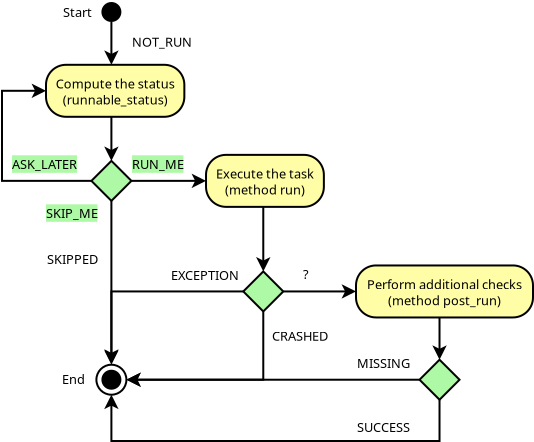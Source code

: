 <?xml version="1.0" encoding="UTF-8"?>
<dia:diagram xmlns:dia="http://www.lysator.liu.se/~alla/dia/">
  <dia:layer name="Fondo" visible="true" active="true">
	<dia:object type="UML - State Term" version="0" id="O0">
	  <dia:attribute name="obj_pos">
		<dia:point val="15.07,-6.75"/>
	  </dia:attribute>
	  <dia:attribute name="obj_bb">
		<dia:rectangle val="15.02,-6.8;16.12,-5.7"/>
	  </dia:attribute>
	  <dia:attribute name="meta">
		<dia:composite type="dict"/>
	  </dia:attribute>
	  <dia:attribute name="elem_corner">
		<dia:point val="15.07,-6.75"/>
	  </dia:attribute>
	  <dia:attribute name="elem_width">
		<dia:real val="1"/>
	  </dia:attribute>
	  <dia:attribute name="elem_height">
		<dia:real val="1"/>
	  </dia:attribute>
	  <dia:attribute name="line_colour">
		<dia:color val="#000000"/>
	  </dia:attribute>
	  <dia:attribute name="fill_colour">
		<dia:color val="#ffffff"/>
	  </dia:attribute>
	  <dia:attribute name="is_final">
		<dia:boolean val="false"/>
	  </dia:attribute>
	</dia:object>
	<dia:object type="UML - State Term" version="0" id="O1">
	  <dia:attribute name="obj_pos">
		<dia:point val="14.82,11.386"/>
	  </dia:attribute>
	  <dia:attribute name="obj_bb">
		<dia:rectangle val="14.77,11.336;16.37,12.936"/>
	  </dia:attribute>
	  <dia:attribute name="meta">
		<dia:composite type="dict"/>
	  </dia:attribute>
	  <dia:attribute name="elem_corner">
		<dia:point val="14.82,11.386"/>
	  </dia:attribute>
	  <dia:attribute name="elem_width">
		<dia:real val="1.5"/>
	  </dia:attribute>
	  <dia:attribute name="elem_height">
		<dia:real val="1.5"/>
	  </dia:attribute>
	  <dia:attribute name="line_colour">
		<dia:color val="#000000"/>
	  </dia:attribute>
	  <dia:attribute name="fill_colour">
		<dia:color val="#ffffff"/>
	  </dia:attribute>
	  <dia:attribute name="is_final">
		<dia:boolean val="true"/>
	  </dia:attribute>
	</dia:object>
	<dia:object type="UML - Activity" version="0" id="O2">
	  <dia:attribute name="obj_pos">
		<dia:point val="20.301,0.893"/>
	  </dia:attribute>
	  <dia:attribute name="obj_bb">
		<dia:rectangle val="20.251,0.843;26.076,3.543"/>
	  </dia:attribute>
	  <dia:attribute name="meta">
		<dia:composite type="dict"/>
	  </dia:attribute>
	  <dia:attribute name="elem_corner">
		<dia:point val="20.301,0.893"/>
	  </dia:attribute>
	  <dia:attribute name="elem_width">
		<dia:real val="5.725"/>
	  </dia:attribute>
	  <dia:attribute name="elem_height">
		<dia:real val="2.6"/>
	  </dia:attribute>
	  <dia:attribute name="line_colour">
		<dia:color val="#000000"/>
	  </dia:attribute>
	  <dia:attribute name="fill_colour">
		<dia:color val="#fffea6"/>
	  </dia:attribute>
	  <dia:attribute name="text">
		<dia:composite type="text">
		  <dia:attribute name="string">
			<dia:string>#Execute the task
(method run)#</dia:string>
		  </dia:attribute>
		  <dia:attribute name="font">
			<dia:font family="sans" style="0" name="Helvetica"/>
		  </dia:attribute>
		  <dia:attribute name="height">
			<dia:real val="0.8"/>
		  </dia:attribute>
		  <dia:attribute name="pos">
			<dia:point val="23.164,1.973"/>
		  </dia:attribute>
		  <dia:attribute name="color">
			<dia:color val="#000000"/>
		  </dia:attribute>
		  <dia:attribute name="alignment">
			<dia:enum val="1"/>
		  </dia:attribute>
		</dia:composite>
	  </dia:attribute>
	</dia:object>
	<dia:object type="UML - Branch" version="0" id="O3">
	  <dia:attribute name="obj_pos">
		<dia:point val="22.164,6.722"/>
	  </dia:attribute>
	  <dia:attribute name="obj_bb">
		<dia:rectangle val="22.093,6.651;24.234,8.792"/>
	  </dia:attribute>
	  <dia:attribute name="meta">
		<dia:composite type="dict"/>
	  </dia:attribute>
	  <dia:attribute name="elem_corner">
		<dia:point val="22.164,6.722"/>
	  </dia:attribute>
	  <dia:attribute name="elem_width">
		<dia:real val="2"/>
	  </dia:attribute>
	  <dia:attribute name="elem_height">
		<dia:real val="2"/>
	  </dia:attribute>
	  <dia:attribute name="line_colour">
		<dia:color val="#000000"/>
	  </dia:attribute>
	  <dia:attribute name="fill_colour">
		<dia:color val="#aef9a5"/>
	  </dia:attribute>
	</dia:object>
	<dia:object type="UML - Activity" version="0" id="O4">
	  <dia:attribute name="obj_pos">
		<dia:point val="27.8,6.422"/>
	  </dia:attribute>
	  <dia:attribute name="obj_bb">
		<dia:rectangle val="27.75,6.372;36.203,9.072"/>
	  </dia:attribute>
	  <dia:attribute name="meta">
		<dia:composite type="dict"/>
	  </dia:attribute>
	  <dia:attribute name="elem_corner">
		<dia:point val="27.8,6.422"/>
	  </dia:attribute>
	  <dia:attribute name="elem_width">
		<dia:real val="8.353"/>
	  </dia:attribute>
	  <dia:attribute name="elem_height">
		<dia:real val="2.6"/>
	  </dia:attribute>
	  <dia:attribute name="line_colour">
		<dia:color val="#000000"/>
	  </dia:attribute>
	  <dia:attribute name="fill_colour">
		<dia:color val="#fffea6"/>
	  </dia:attribute>
	  <dia:attribute name="text">
		<dia:composite type="text">
		  <dia:attribute name="string">
			<dia:string>#Perform additional checks
(method post_run)#</dia:string>
		  </dia:attribute>
		  <dia:attribute name="font">
			<dia:font family="sans" style="0" name="Helvetica"/>
		  </dia:attribute>
		  <dia:attribute name="height">
			<dia:real val="0.8"/>
		  </dia:attribute>
		  <dia:attribute name="pos">
			<dia:point val="31.976,7.502"/>
		  </dia:attribute>
		  <dia:attribute name="color">
			<dia:color val="#000000"/>
		  </dia:attribute>
		  <dia:attribute name="alignment">
			<dia:enum val="1"/>
		  </dia:attribute>
		</dia:composite>
	  </dia:attribute>
	</dia:object>
	<dia:object type="UML - Branch" version="0" id="O5">
	  <dia:attribute name="obj_pos">
		<dia:point val="30.976,11.136"/>
	  </dia:attribute>
	  <dia:attribute name="obj_bb">
		<dia:rectangle val="30.905,11.065;33.047,13.207"/>
	  </dia:attribute>
	  <dia:attribute name="meta">
		<dia:composite type="dict"/>
	  </dia:attribute>
	  <dia:attribute name="elem_corner">
		<dia:point val="30.976,11.136"/>
	  </dia:attribute>
	  <dia:attribute name="elem_width">
		<dia:real val="2"/>
	  </dia:attribute>
	  <dia:attribute name="elem_height">
		<dia:real val="2"/>
	  </dia:attribute>
	  <dia:attribute name="line_colour">
		<dia:color val="#000000"/>
	  </dia:attribute>
	  <dia:attribute name="fill_colour">
		<dia:color val="#aef9a5"/>
	  </dia:attribute>
	</dia:object>
	<dia:object type="Standard - Text" version="1" id="O6">
	  <dia:attribute name="obj_pos">
		<dia:point val="18.55,7.15"/>
	  </dia:attribute>
	  <dia:attribute name="obj_bb">
		<dia:rectangle val="18.55,6.57;22.25,7.287"/>
	  </dia:attribute>
	  <dia:attribute name="text">
		<dia:composite type="text">
		  <dia:attribute name="string">
			<dia:string>#EXCEPTION#</dia:string>
		  </dia:attribute>
		  <dia:attribute name="font">
			<dia:font family="sans" style="0" name="Helvetica"/>
		  </dia:attribute>
		  <dia:attribute name="height">
			<dia:real val="0.8"/>
		  </dia:attribute>
		  <dia:attribute name="pos">
			<dia:point val="18.55,7.15"/>
		  </dia:attribute>
		  <dia:attribute name="color">
			<dia:color val="#000000"/>
		  </dia:attribute>
		  <dia:attribute name="alignment">
			<dia:enum val="0"/>
		  </dia:attribute>
		</dia:composite>
	  </dia:attribute>
	  <dia:attribute name="valign">
		<dia:enum val="3"/>
	  </dia:attribute>
	</dia:object>
	<dia:object type="Standard - Line" version="0" id="O7">
	  <dia:attribute name="obj_pos">
		<dia:point val="15.57,-5.75"/>
	  </dia:attribute>
	  <dia:attribute name="obj_bb">
		<dia:rectangle val="15.208,-5.8;15.932,-3.498"/>
	  </dia:attribute>
	  <dia:attribute name="conn_endpoints">
		<dia:point val="15.57,-5.75"/>
		<dia:point val="15.57,-3.61"/>
	  </dia:attribute>
	  <dia:attribute name="numcp">
		<dia:int val="1"/>
	  </dia:attribute>
	  <dia:attribute name="end_arrow">
		<dia:enum val="22"/>
	  </dia:attribute>
	  <dia:attribute name="end_arrow_length">
		<dia:real val="0.5"/>
	  </dia:attribute>
	  <dia:attribute name="end_arrow_width">
		<dia:real val="0.5"/>
	  </dia:attribute>
	  <dia:connections>
		<dia:connection handle="0" to="O0" connection="6"/>
		<dia:connection handle="1" to="O14" connection="1"/>
	  </dia:connections>
	</dia:object>
	<dia:object type="Standard - Line" version="0" id="O8">
	  <dia:attribute name="obj_pos">
		<dia:point val="23.164,3.493"/>
	  </dia:attribute>
	  <dia:attribute name="obj_bb">
		<dia:rectangle val="22.802,3.443;23.526,6.833"/>
	  </dia:attribute>
	  <dia:attribute name="conn_endpoints">
		<dia:point val="23.164,3.493"/>
		<dia:point val="23.164,6.722"/>
	  </dia:attribute>
	  <dia:attribute name="numcp">
		<dia:int val="1"/>
	  </dia:attribute>
	  <dia:attribute name="end_arrow">
		<dia:enum val="22"/>
	  </dia:attribute>
	  <dia:attribute name="end_arrow_length">
		<dia:real val="0.5"/>
	  </dia:attribute>
	  <dia:attribute name="end_arrow_width">
		<dia:real val="0.5"/>
	  </dia:attribute>
	  <dia:connections>
		<dia:connection handle="0" to="O2" connection="6"/>
		<dia:connection handle="1" to="O3" connection="1"/>
	  </dia:connections>
	</dia:object>
	<dia:object type="Standard - Line" version="0" id="O9">
	  <dia:attribute name="obj_pos">
		<dia:point val="31.976,9.022"/>
	  </dia:attribute>
	  <dia:attribute name="obj_bb">
		<dia:rectangle val="31.614,8.972;32.338,11.248"/>
	  </dia:attribute>
	  <dia:attribute name="conn_endpoints">
		<dia:point val="31.976,9.022"/>
		<dia:point val="31.976,11.136"/>
	  </dia:attribute>
	  <dia:attribute name="numcp">
		<dia:int val="1"/>
	  </dia:attribute>
	  <dia:attribute name="end_arrow">
		<dia:enum val="22"/>
	  </dia:attribute>
	  <dia:attribute name="end_arrow_length">
		<dia:real val="0.5"/>
	  </dia:attribute>
	  <dia:attribute name="end_arrow_width">
		<dia:real val="0.5"/>
	  </dia:attribute>
	  <dia:connections>
		<dia:connection handle="0" to="O4" connection="6"/>
		<dia:connection handle="1" to="O5" connection="1"/>
	  </dia:connections>
	</dia:object>
	<dia:object type="Standard - Line" version="0" id="O10">
	  <dia:attribute name="obj_pos">
		<dia:point val="24.164,7.722"/>
	  </dia:attribute>
	  <dia:attribute name="obj_bb">
		<dia:rectangle val="24.114,7.36;27.912,8.084"/>
	  </dia:attribute>
	  <dia:attribute name="conn_endpoints">
		<dia:point val="24.164,7.722"/>
		<dia:point val="27.8,7.722"/>
	  </dia:attribute>
	  <dia:attribute name="numcp">
		<dia:int val="1"/>
	  </dia:attribute>
	  <dia:attribute name="end_arrow">
		<dia:enum val="22"/>
	  </dia:attribute>
	  <dia:attribute name="end_arrow_length">
		<dia:real val="0.5"/>
	  </dia:attribute>
	  <dia:attribute name="end_arrow_width">
		<dia:real val="0.5"/>
	  </dia:attribute>
	  <dia:connections>
		<dia:connection handle="0" to="O3" connection="2"/>
		<dia:connection handle="1" to="O4" connection="3"/>
	  </dia:connections>
	</dia:object>
	<dia:object type="Standard - Text" version="1" id="O11">
	  <dia:attribute name="obj_pos">
		<dia:point val="27.85,14.75"/>
	  </dia:attribute>
	  <dia:attribute name="obj_bb">
		<dia:rectangle val="27.85,14.17;30.948,14.887"/>
	  </dia:attribute>
	  <dia:attribute name="text">
		<dia:composite type="text">
		  <dia:attribute name="string">
			<dia:string>#SUCCESS#</dia:string>
		  </dia:attribute>
		  <dia:attribute name="font">
			<dia:font family="sans" style="0" name="Helvetica"/>
		  </dia:attribute>
		  <dia:attribute name="height">
			<dia:real val="0.8"/>
		  </dia:attribute>
		  <dia:attribute name="pos">
			<dia:point val="27.85,14.75"/>
		  </dia:attribute>
		  <dia:attribute name="color">
			<dia:color val="#000000"/>
		  </dia:attribute>
		  <dia:attribute name="alignment">
			<dia:enum val="0"/>
		  </dia:attribute>
		</dia:composite>
	  </dia:attribute>
	  <dia:attribute name="valign">
		<dia:enum val="3"/>
	  </dia:attribute>
	</dia:object>
	<dia:object type="Standard - Text" version="1" id="O12">
	  <dia:attribute name="obj_pos">
		<dia:point val="13.15,-6"/>
	  </dia:attribute>
	  <dia:attribute name="obj_bb">
		<dia:rectangle val="13.15,-6.58;14.5,-5.862"/>
	  </dia:attribute>
	  <dia:attribute name="text">
		<dia:composite type="text">
		  <dia:attribute name="string">
			<dia:string>#Start#</dia:string>
		  </dia:attribute>
		  <dia:attribute name="font">
			<dia:font family="sans" style="0" name="Helvetica"/>
		  </dia:attribute>
		  <dia:attribute name="height">
			<dia:real val="0.8"/>
		  </dia:attribute>
		  <dia:attribute name="pos">
			<dia:point val="13.15,-6"/>
		  </dia:attribute>
		  <dia:attribute name="color">
			<dia:color val="#000000"/>
		  </dia:attribute>
		  <dia:attribute name="alignment">
			<dia:enum val="0"/>
		  </dia:attribute>
		</dia:composite>
	  </dia:attribute>
	  <dia:attribute name="valign">
		<dia:enum val="3"/>
	  </dia:attribute>
	</dia:object>
	<dia:object type="Standard - Text" version="1" id="O13">
	  <dia:attribute name="obj_pos">
		<dia:point val="13.1,12.35"/>
	  </dia:attribute>
	  <dia:attribute name="obj_bb">
		<dia:rectangle val="13.1,11.77;14.238,12.488"/>
	  </dia:attribute>
	  <dia:attribute name="text">
		<dia:composite type="text">
		  <dia:attribute name="string">
			<dia:string>#End#</dia:string>
		  </dia:attribute>
		  <dia:attribute name="font">
			<dia:font family="sans" style="0" name="Helvetica"/>
		  </dia:attribute>
		  <dia:attribute name="height">
			<dia:real val="0.8"/>
		  </dia:attribute>
		  <dia:attribute name="pos">
			<dia:point val="13.1,12.35"/>
		  </dia:attribute>
		  <dia:attribute name="color">
			<dia:color val="#000000"/>
		  </dia:attribute>
		  <dia:attribute name="alignment">
			<dia:enum val="0"/>
		  </dia:attribute>
		</dia:composite>
	  </dia:attribute>
	  <dia:attribute name="valign">
		<dia:enum val="3"/>
	  </dia:attribute>
	</dia:object>
	<dia:object type="UML - Activity" version="0" id="O14">
	  <dia:attribute name="obj_pos">
		<dia:point val="12.3,-3.61"/>
	  </dia:attribute>
	  <dia:attribute name="obj_bb">
		<dia:rectangle val="12.25,-3.66;18.89,-0.96"/>
	  </dia:attribute>
	  <dia:attribute name="meta">
		<dia:composite type="dict"/>
	  </dia:attribute>
	  <dia:attribute name="elem_corner">
		<dia:point val="12.3,-3.61"/>
	  </dia:attribute>
	  <dia:attribute name="elem_width">
		<dia:real val="6.54"/>
	  </dia:attribute>
	  <dia:attribute name="elem_height">
		<dia:real val="2.6"/>
	  </dia:attribute>
	  <dia:attribute name="line_colour">
		<dia:color val="#000000"/>
	  </dia:attribute>
	  <dia:attribute name="fill_colour">
		<dia:color val="#fffea6"/>
	  </dia:attribute>
	  <dia:attribute name="text">
		<dia:composite type="text">
		  <dia:attribute name="string">
			<dia:string>#Compute the status
(runnable_status)#</dia:string>
		  </dia:attribute>
		  <dia:attribute name="font">
			<dia:font family="sans" style="0" name="Helvetica"/>
		  </dia:attribute>
		  <dia:attribute name="height">
			<dia:real val="0.8"/>
		  </dia:attribute>
		  <dia:attribute name="pos">
			<dia:point val="15.57,-2.53"/>
		  </dia:attribute>
		  <dia:attribute name="color">
			<dia:color val="#000000"/>
		  </dia:attribute>
		  <dia:attribute name="alignment">
			<dia:enum val="1"/>
		  </dia:attribute>
		</dia:composite>
	  </dia:attribute>
	</dia:object>
	<dia:object type="UML - Branch" version="0" id="O15">
	  <dia:attribute name="obj_pos">
		<dia:point val="14.57,1.193"/>
	  </dia:attribute>
	  <dia:attribute name="obj_bb">
		<dia:rectangle val="14.499,1.123;16.641,3.264"/>
	  </dia:attribute>
	  <dia:attribute name="meta">
		<dia:composite type="dict"/>
	  </dia:attribute>
	  <dia:attribute name="elem_corner">
		<dia:point val="14.57,1.193"/>
	  </dia:attribute>
	  <dia:attribute name="elem_width">
		<dia:real val="2"/>
	  </dia:attribute>
	  <dia:attribute name="elem_height">
		<dia:real val="2"/>
	  </dia:attribute>
	  <dia:attribute name="line_colour">
		<dia:color val="#000000"/>
	  </dia:attribute>
	  <dia:attribute name="fill_colour">
		<dia:color val="#aef9a5"/>
	  </dia:attribute>
	</dia:object>
	<dia:object type="Standard - Line" version="0" id="O16">
	  <dia:attribute name="obj_pos">
		<dia:point val="15.57,-1.01"/>
	  </dia:attribute>
	  <dia:attribute name="obj_bb">
		<dia:rectangle val="15.208,-1.06;15.932,1.305"/>
	  </dia:attribute>
	  <dia:attribute name="conn_endpoints">
		<dia:point val="15.57,-1.01"/>
		<dia:point val="15.57,1.193"/>
	  </dia:attribute>
	  <dia:attribute name="numcp">
		<dia:int val="1"/>
	  </dia:attribute>
	  <dia:attribute name="end_arrow">
		<dia:enum val="22"/>
	  </dia:attribute>
	  <dia:attribute name="end_arrow_length">
		<dia:real val="0.5"/>
	  </dia:attribute>
	  <dia:attribute name="end_arrow_width">
		<dia:real val="0.5"/>
	  </dia:attribute>
	  <dia:connections>
		<dia:connection handle="0" to="O14" connection="6"/>
		<dia:connection handle="1" to="O15" connection="1"/>
	  </dia:connections>
	</dia:object>
	<dia:object type="Standard - ZigZagLine" version="1" id="O17">
	  <dia:attribute name="obj_pos">
		<dia:point val="14.57,2.193"/>
	  </dia:attribute>
	  <dia:attribute name="obj_bb">
		<dia:rectangle val="10.05,-2.672;14.62,2.243"/>
	  </dia:attribute>
	  <dia:attribute name="orth_points">
		<dia:point val="14.57,2.193"/>
		<dia:point val="10.1,2.193"/>
		<dia:point val="10.1,-2.31"/>
		<dia:point val="12.3,-2.31"/>
	  </dia:attribute>
	  <dia:attribute name="orth_orient">
		<dia:enum val="0"/>
		<dia:enum val="1"/>
		<dia:enum val="0"/>
	  </dia:attribute>
	  <dia:attribute name="autorouting">
		<dia:boolean val="false"/>
	  </dia:attribute>
	  <dia:attribute name="end_arrow">
		<dia:enum val="22"/>
	  </dia:attribute>
	  <dia:attribute name="end_arrow_length">
		<dia:real val="0.5"/>
	  </dia:attribute>
	  <dia:attribute name="end_arrow_width">
		<dia:real val="0.5"/>
	  </dia:attribute>
	  <dia:connections>
		<dia:connection handle="0" to="O15" connection="0"/>
		<dia:connection handle="1" to="O14" connection="3"/>
	  </dia:connections>
	</dia:object>
	<dia:object type="Standard - Text" version="1" id="O18">
	  <dia:attribute name="obj_pos">
		<dia:point val="10.6,1.6"/>
	  </dia:attribute>
	  <dia:attribute name="obj_bb">
		<dia:rectangle val="10.6,1.02;14.252,1.738"/>
	  </dia:attribute>
	  <dia:attribute name="text">
		<dia:composite type="text">
		  <dia:attribute name="string">
			<dia:string>#ASK_LATER#</dia:string>
		  </dia:attribute>
		  <dia:attribute name="font">
			<dia:font family="sans" style="0" name="Helvetica"/>
		  </dia:attribute>
		  <dia:attribute name="height">
			<dia:real val="0.8"/>
		  </dia:attribute>
		  <dia:attribute name="pos">
			<dia:point val="10.6,1.6"/>
		  </dia:attribute>
		  <dia:attribute name="color">
			<dia:color val="#000000"/>
		  </dia:attribute>
		  <dia:attribute name="alignment">
			<dia:enum val="0"/>
		  </dia:attribute>
		</dia:composite>
	  </dia:attribute>
	  <dia:attribute name="valign">
		<dia:enum val="3"/>
	  </dia:attribute>
	  <dia:attribute name="fill_color">
		<dia:color val="#aef9a5"/>
	  </dia:attribute>
	  <dia:attribute name="show_background">
		<dia:boolean val="true"/>
	  </dia:attribute>
	</dia:object>
	<dia:object type="Standard - Text" version="1" id="O19">
	  <dia:attribute name="obj_pos">
		<dia:point val="16.6,1.6"/>
	  </dia:attribute>
	  <dia:attribute name="obj_bb">
		<dia:rectangle val="16.6,1.02;19.302,1.738"/>
	  </dia:attribute>
	  <dia:attribute name="text">
		<dia:composite type="text">
		  <dia:attribute name="string">
			<dia:string>#RUN_ME#</dia:string>
		  </dia:attribute>
		  <dia:attribute name="font">
			<dia:font family="sans" style="0" name="Helvetica"/>
		  </dia:attribute>
		  <dia:attribute name="height">
			<dia:real val="0.8"/>
		  </dia:attribute>
		  <dia:attribute name="pos">
			<dia:point val="16.6,1.6"/>
		  </dia:attribute>
		  <dia:attribute name="color">
			<dia:color val="#000000"/>
		  </dia:attribute>
		  <dia:attribute name="alignment">
			<dia:enum val="0"/>
		  </dia:attribute>
		</dia:composite>
	  </dia:attribute>
	  <dia:attribute name="valign">
		<dia:enum val="3"/>
	  </dia:attribute>
	  <dia:attribute name="fill_color">
		<dia:color val="#aef9a5"/>
	  </dia:attribute>
	  <dia:attribute name="show_background">
		<dia:boolean val="true"/>
	  </dia:attribute>
	</dia:object>
	<dia:object type="Standard - Line" version="0" id="O20">
	  <dia:attribute name="obj_pos">
		<dia:point val="16.57,2.193"/>
	  </dia:attribute>
	  <dia:attribute name="obj_bb">
		<dia:rectangle val="16.52,1.832;20.413,2.555"/>
	  </dia:attribute>
	  <dia:attribute name="conn_endpoints">
		<dia:point val="16.57,2.193"/>
		<dia:point val="20.301,2.193"/>
	  </dia:attribute>
	  <dia:attribute name="numcp">
		<dia:int val="1"/>
	  </dia:attribute>
	  <dia:attribute name="end_arrow">
		<dia:enum val="22"/>
	  </dia:attribute>
	  <dia:attribute name="end_arrow_length">
		<dia:real val="0.5"/>
	  </dia:attribute>
	  <dia:attribute name="end_arrow_width">
		<dia:real val="0.5"/>
	  </dia:attribute>
	  <dia:connections>
		<dia:connection handle="0" to="O15" connection="2"/>
		<dia:connection handle="1" to="O2" connection="3"/>
	  </dia:connections>
	</dia:object>
	<dia:object type="Standard - Line" version="0" id="O21">
	  <dia:attribute name="obj_pos">
		<dia:point val="15.57,3.193"/>
	  </dia:attribute>
	  <dia:attribute name="obj_bb">
		<dia:rectangle val="15.208,3.143;15.932,11.498"/>
	  </dia:attribute>
	  <dia:attribute name="conn_endpoints">
		<dia:point val="15.57,3.193"/>
		<dia:point val="15.57,11.386"/>
	  </dia:attribute>
	  <dia:attribute name="numcp">
		<dia:int val="1"/>
	  </dia:attribute>
	  <dia:attribute name="end_arrow">
		<dia:enum val="22"/>
	  </dia:attribute>
	  <dia:attribute name="end_arrow_length">
		<dia:real val="0.5"/>
	  </dia:attribute>
	  <dia:attribute name="end_arrow_width">
		<dia:real val="0.5"/>
	  </dia:attribute>
	  <dia:connections>
		<dia:connection handle="0" to="O15" connection="3"/>
		<dia:connection handle="1" to="O1" connection="1"/>
	  </dia:connections>
	</dia:object>
	<dia:object type="Standard - Text" version="1" id="O22">
	  <dia:attribute name="obj_pos">
		<dia:point val="12.3,4.05"/>
	  </dia:attribute>
	  <dia:attribute name="obj_bb">
		<dia:rectangle val="12.3,3.47;15.075,4.188"/>
	  </dia:attribute>
	  <dia:attribute name="text">
		<dia:composite type="text">
		  <dia:attribute name="string">
			<dia:string>#SKIP_ME#</dia:string>
		  </dia:attribute>
		  <dia:attribute name="font">
			<dia:font family="sans" style="0" name="Helvetica"/>
		  </dia:attribute>
		  <dia:attribute name="height">
			<dia:real val="0.8"/>
		  </dia:attribute>
		  <dia:attribute name="pos">
			<dia:point val="12.3,4.05"/>
		  </dia:attribute>
		  <dia:attribute name="color">
			<dia:color val="#000000"/>
		  </dia:attribute>
		  <dia:attribute name="alignment">
			<dia:enum val="0"/>
		  </dia:attribute>
		</dia:composite>
	  </dia:attribute>
	  <dia:attribute name="valign">
		<dia:enum val="3"/>
	  </dia:attribute>
	  <dia:attribute name="fill_color">
		<dia:color val="#aef9a5"/>
	  </dia:attribute>
	  <dia:attribute name="show_background">
		<dia:boolean val="true"/>
	  </dia:attribute>
	</dia:object>
	<dia:object type="Standard - ZigZagLine" version="1" id="O23">
	  <dia:attribute name="obj_pos">
		<dia:point val="30.976,12.136"/>
	  </dia:attribute>
	  <dia:attribute name="obj_bb">
		<dia:rectangle val="16.208,11.774;31.026,12.498"/>
	  </dia:attribute>
	  <dia:attribute name="orth_points">
		<dia:point val="30.976,12.136"/>
		<dia:point val="24.8,12.136"/>
		<dia:point val="24.8,12.136"/>
		<dia:point val="16.32,12.136"/>
	  </dia:attribute>
	  <dia:attribute name="orth_orient">
		<dia:enum val="0"/>
		<dia:enum val="1"/>
		<dia:enum val="0"/>
	  </dia:attribute>
	  <dia:attribute name="autorouting">
		<dia:boolean val="false"/>
	  </dia:attribute>
	  <dia:attribute name="end_arrow">
		<dia:enum val="22"/>
	  </dia:attribute>
	  <dia:attribute name="end_arrow_length">
		<dia:real val="0.5"/>
	  </dia:attribute>
	  <dia:attribute name="end_arrow_width">
		<dia:real val="0.5"/>
	  </dia:attribute>
	  <dia:connections>
		<dia:connection handle="0" to="O5" connection="0"/>
		<dia:connection handle="1" to="O1" connection="4"/>
	  </dia:connections>
	</dia:object>
	<dia:object type="Standard - ZigZagLine" version="1" id="O24">
	  <dia:attribute name="obj_pos">
		<dia:point val="23.164,8.722"/>
	  </dia:attribute>
	  <dia:attribute name="obj_bb">
		<dia:rectangle val="16.208,8.672;23.214,12.498"/>
	  </dia:attribute>
	  <dia:attribute name="orth_points">
		<dia:point val="23.164,8.722"/>
		<dia:point val="23.164,12.136"/>
		<dia:point val="16.32,12.136"/>
	  </dia:attribute>
	  <dia:attribute name="orth_orient">
		<dia:enum val="1"/>
		<dia:enum val="0"/>
	  </dia:attribute>
	  <dia:attribute name="autorouting">
		<dia:boolean val="false"/>
	  </dia:attribute>
	  <dia:attribute name="end_arrow">
		<dia:enum val="22"/>
	  </dia:attribute>
	  <dia:attribute name="end_arrow_length">
		<dia:real val="0.5"/>
	  </dia:attribute>
	  <dia:attribute name="end_arrow_width">
		<dia:real val="0.5"/>
	  </dia:attribute>
	  <dia:connections>
		<dia:connection handle="0" to="O3" connection="3"/>
		<dia:connection handle="1" to="O1" connection="4"/>
	  </dia:connections>
	</dia:object>
	<dia:object type="Standard - Text" version="1" id="O25">
	  <dia:attribute name="obj_pos">
		<dia:point val="23.6,10.185"/>
	  </dia:attribute>
	  <dia:attribute name="obj_bb">
		<dia:rectangle val="23.6,9.605;26.733,10.322"/>
	  </dia:attribute>
	  <dia:attribute name="text">
		<dia:composite type="text">
		  <dia:attribute name="string">
			<dia:string>#CRASHED#</dia:string>
		  </dia:attribute>
		  <dia:attribute name="font">
			<dia:font family="sans" style="0" name="Helvetica"/>
		  </dia:attribute>
		  <dia:attribute name="height">
			<dia:real val="0.8"/>
		  </dia:attribute>
		  <dia:attribute name="pos">
			<dia:point val="23.6,10.185"/>
		  </dia:attribute>
		  <dia:attribute name="color">
			<dia:color val="#000000"/>
		  </dia:attribute>
		  <dia:attribute name="alignment">
			<dia:enum val="0"/>
		  </dia:attribute>
		</dia:composite>
	  </dia:attribute>
	  <dia:attribute name="valign">
		<dia:enum val="3"/>
	  </dia:attribute>
	</dia:object>
	<dia:object type="Standard - ZigZagLine" version="1" id="O26">
	  <dia:attribute name="obj_pos">
		<dia:point val="22.164,7.722"/>
	  </dia:attribute>
	  <dia:attribute name="obj_bb">
		<dia:rectangle val="15.208,7.672;22.214,11.447"/>
	  </dia:attribute>
	  <dia:attribute name="orth_points">
		<dia:point val="22.164,7.722"/>
		<dia:point val="15.57,7.722"/>
		<dia:point val="15.57,11.336"/>
	  </dia:attribute>
	  <dia:attribute name="orth_orient">
		<dia:enum val="0"/>
		<dia:enum val="1"/>
	  </dia:attribute>
	  <dia:attribute name="autorouting">
		<dia:boolean val="false"/>
	  </dia:attribute>
	  <dia:attribute name="end_arrow">
		<dia:enum val="22"/>
	  </dia:attribute>
	  <dia:attribute name="end_arrow_length">
		<dia:real val="0.5"/>
	  </dia:attribute>
	  <dia:attribute name="end_arrow_width">
		<dia:real val="0.5"/>
	  </dia:attribute>
	  <dia:connections>
		<dia:connection handle="0" to="O3" connection="0"/>
		<dia:connection handle="1" to="O1" connection="8"/>
	  </dia:connections>
	</dia:object>
	<dia:object type="Standard - Text" version="1" id="O27">
	  <dia:attribute name="obj_pos">
		<dia:point val="25.15,7.1"/>
	  </dia:attribute>
	  <dia:attribute name="obj_bb">
		<dia:rectangle val="25.15,6.52;25.505,7.237"/>
	  </dia:attribute>
	  <dia:attribute name="text">
		<dia:composite type="text">
		  <dia:attribute name="string">
			<dia:string>#?#</dia:string>
		  </dia:attribute>
		  <dia:attribute name="font">
			<dia:font family="sans" style="0" name="Helvetica"/>
		  </dia:attribute>
		  <dia:attribute name="height">
			<dia:real val="0.8"/>
		  </dia:attribute>
		  <dia:attribute name="pos">
			<dia:point val="25.15,7.1"/>
		  </dia:attribute>
		  <dia:attribute name="color">
			<dia:color val="#000000"/>
		  </dia:attribute>
		  <dia:attribute name="alignment">
			<dia:enum val="0"/>
		  </dia:attribute>
		</dia:composite>
	  </dia:attribute>
	  <dia:attribute name="valign">
		<dia:enum val="3"/>
	  </dia:attribute>
	</dia:object>
	<dia:object type="Standard - ZigZagLine" version="1" id="O28">
	  <dia:attribute name="obj_pos">
		<dia:point val="31.976,13.136"/>
	  </dia:attribute>
	  <dia:attribute name="obj_bb">
		<dia:rectangle val="15.208,12.774;32.026,15.25"/>
	  </dia:attribute>
	  <dia:attribute name="orth_points">
		<dia:point val="31.976,13.136"/>
		<dia:point val="31.976,15.2"/>
		<dia:point val="15.57,15.2"/>
		<dia:point val="15.57,12.886"/>
	  </dia:attribute>
	  <dia:attribute name="orth_orient">
		<dia:enum val="1"/>
		<dia:enum val="0"/>
		<dia:enum val="1"/>
	  </dia:attribute>
	  <dia:attribute name="autorouting">
		<dia:boolean val="false"/>
	  </dia:attribute>
	  <dia:attribute name="end_arrow">
		<dia:enum val="22"/>
	  </dia:attribute>
	  <dia:attribute name="end_arrow_length">
		<dia:real val="0.5"/>
	  </dia:attribute>
	  <dia:attribute name="end_arrow_width">
		<dia:real val="0.5"/>
	  </dia:attribute>
	  <dia:connections>
		<dia:connection handle="0" to="O5" connection="3"/>
		<dia:connection handle="1" to="O1" connection="6"/>
	  </dia:connections>
	</dia:object>
	<dia:object type="Standard - Text" version="1" id="O29">
	  <dia:attribute name="obj_pos">
		<dia:point val="27.85,11.55"/>
	  </dia:attribute>
	  <dia:attribute name="obj_bb">
		<dia:rectangle val="27.85,10.97;30.552,12.488"/>
	  </dia:attribute>
	  <dia:attribute name="text">
		<dia:composite type="text">
		  <dia:attribute name="string">
			<dia:string>#MISSING
#</dia:string>
		  </dia:attribute>
		  <dia:attribute name="font">
			<dia:font family="sans" style="0" name="Helvetica"/>
		  </dia:attribute>
		  <dia:attribute name="height">
			<dia:real val="0.8"/>
		  </dia:attribute>
		  <dia:attribute name="pos">
			<dia:point val="27.85,11.55"/>
		  </dia:attribute>
		  <dia:attribute name="color">
			<dia:color val="#000000"/>
		  </dia:attribute>
		  <dia:attribute name="alignment">
			<dia:enum val="0"/>
		  </dia:attribute>
		</dia:composite>
	  </dia:attribute>
	  <dia:attribute name="valign">
		<dia:enum val="3"/>
	  </dia:attribute>
	</dia:object>
	<dia:object type="Standard - Text" version="1" id="O30">
	  <dia:attribute name="obj_pos">
		<dia:point val="12.35,6.35"/>
	  </dia:attribute>
	  <dia:attribute name="obj_bb">
		<dia:rectangle val="12.35,5.77;15.127,6.487"/>
	  </dia:attribute>
	  <dia:attribute name="text">
		<dia:composite type="text">
		  <dia:attribute name="string">
			<dia:string>#SKIPPED#</dia:string>
		  </dia:attribute>
		  <dia:attribute name="font">
			<dia:font family="sans" style="0" name="Helvetica"/>
		  </dia:attribute>
		  <dia:attribute name="height">
			<dia:real val="0.8"/>
		  </dia:attribute>
		  <dia:attribute name="pos">
			<dia:point val="12.35,6.35"/>
		  </dia:attribute>
		  <dia:attribute name="color">
			<dia:color val="#000000"/>
		  </dia:attribute>
		  <dia:attribute name="alignment">
			<dia:enum val="0"/>
		  </dia:attribute>
		</dia:composite>
	  </dia:attribute>
	  <dia:attribute name="valign">
		<dia:enum val="3"/>
	  </dia:attribute>
	</dia:object>
	<dia:object type="Standard - Text" version="1" id="O31">
	  <dia:attribute name="obj_pos">
		<dia:point val="16.6,-4.515"/>
	  </dia:attribute>
	  <dia:attribute name="obj_bb">
		<dia:rectangle val="16.6,-5.095;19.692,-4.378"/>
	  </dia:attribute>
	  <dia:attribute name="text">
		<dia:composite type="text">
		  <dia:attribute name="string">
			<dia:string>#NOT_RUN#</dia:string>
		  </dia:attribute>
		  <dia:attribute name="font">
			<dia:font family="sans" style="0" name="Helvetica"/>
		  </dia:attribute>
		  <dia:attribute name="height">
			<dia:real val="0.8"/>
		  </dia:attribute>
		  <dia:attribute name="pos">
			<dia:point val="16.6,-4.515"/>
		  </dia:attribute>
		  <dia:attribute name="color">
			<dia:color val="#000000"/>
		  </dia:attribute>
		  <dia:attribute name="alignment">
			<dia:enum val="0"/>
		  </dia:attribute>
		</dia:composite>
	  </dia:attribute>
	  <dia:attribute name="valign">
		<dia:enum val="3"/>
	  </dia:attribute>
	</dia:object>
  </dia:layer>
</dia:diagram>

